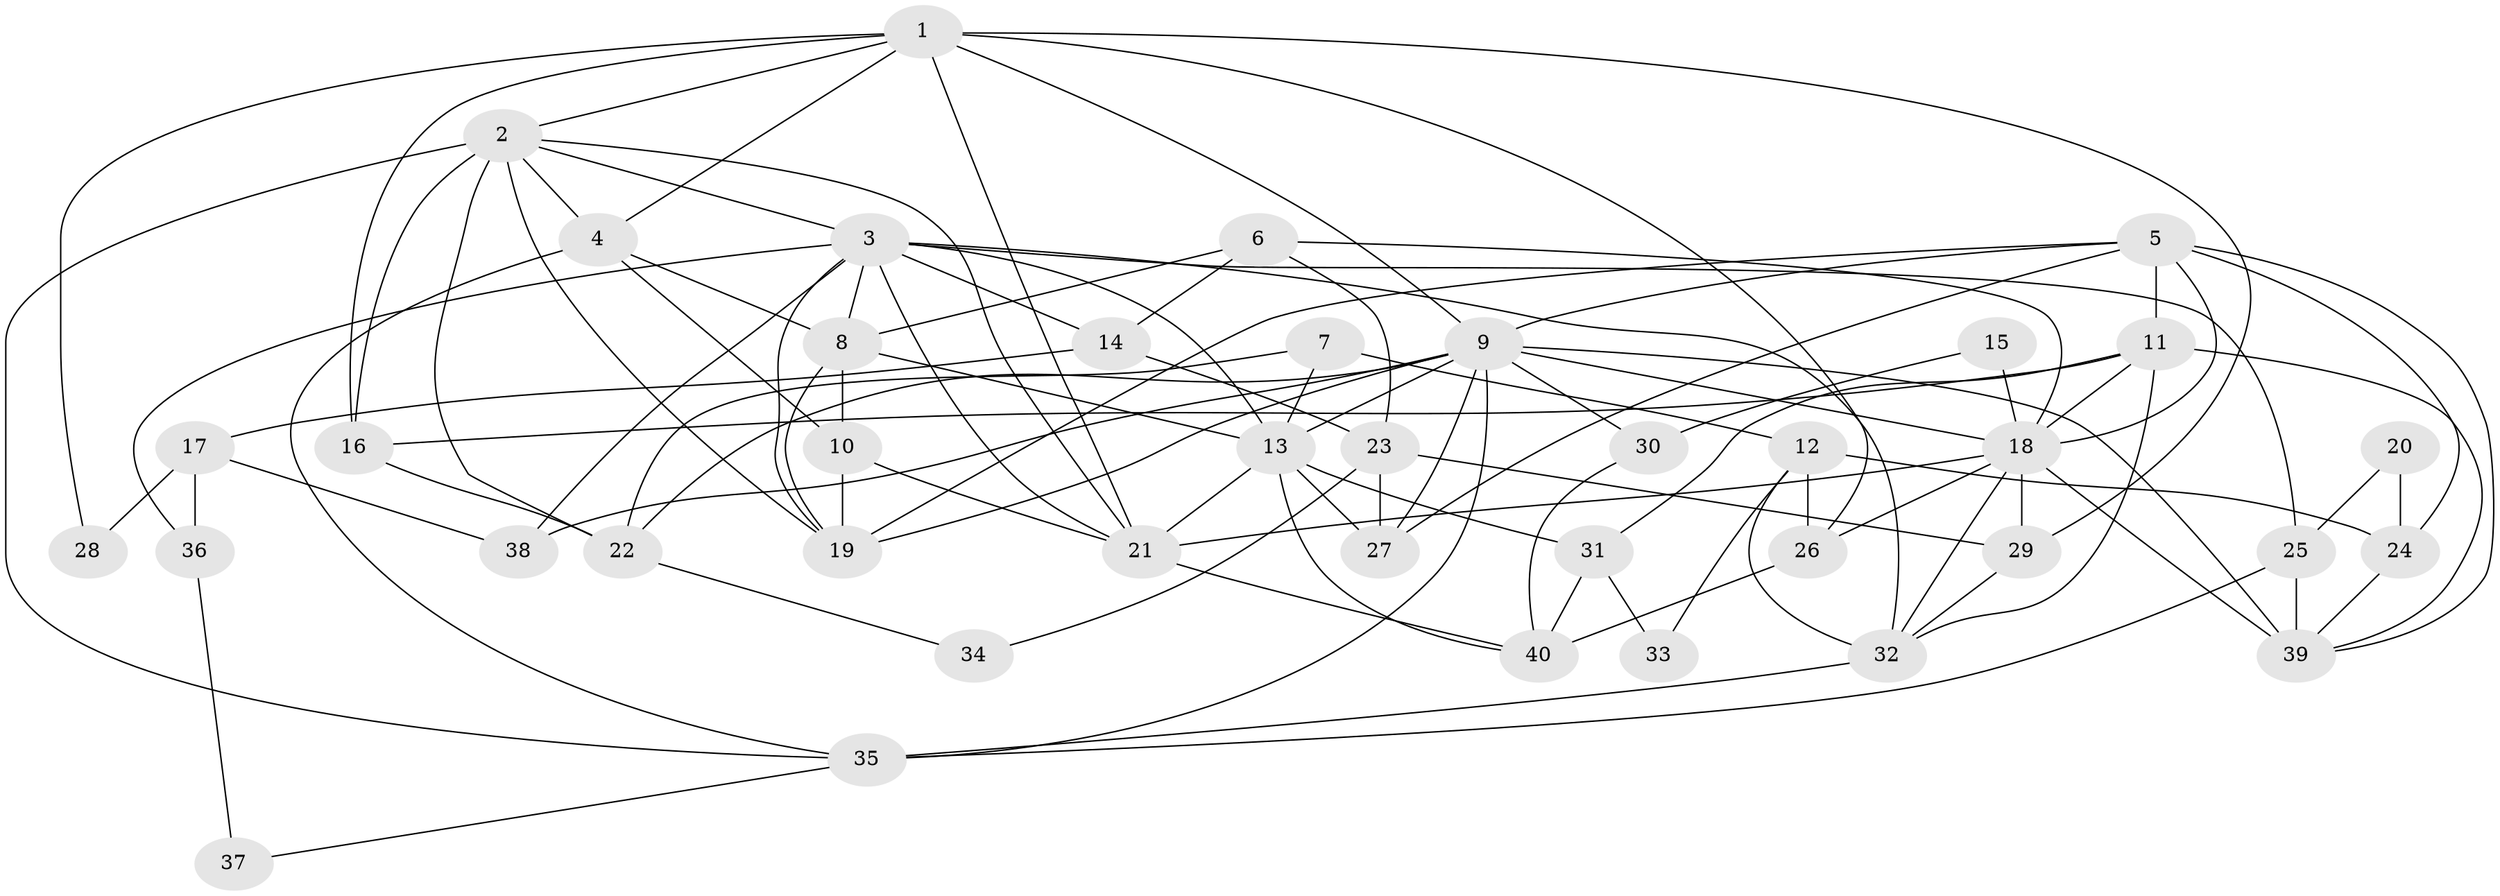 // original degree distribution, {5: 0.189873417721519, 2: 0.12658227848101267, 3: 0.21518987341772153, 4: 0.35443037974683544, 7: 0.05063291139240506, 6: 0.06329113924050633}
// Generated by graph-tools (version 1.1) at 2025/36/03/09/25 02:36:06]
// undirected, 40 vertices, 99 edges
graph export_dot {
graph [start="1"]
  node [color=gray90,style=filled];
  1;
  2;
  3;
  4;
  5;
  6;
  7;
  8;
  9;
  10;
  11;
  12;
  13;
  14;
  15;
  16;
  17;
  18;
  19;
  20;
  21;
  22;
  23;
  24;
  25;
  26;
  27;
  28;
  29;
  30;
  31;
  32;
  33;
  34;
  35;
  36;
  37;
  38;
  39;
  40;
  1 -- 2 [weight=1.0];
  1 -- 4 [weight=1.0];
  1 -- 9 [weight=1.0];
  1 -- 16 [weight=1.0];
  1 -- 21 [weight=1.0];
  1 -- 26 [weight=1.0];
  1 -- 28 [weight=1.0];
  1 -- 29 [weight=1.0];
  2 -- 3 [weight=1.0];
  2 -- 4 [weight=1.0];
  2 -- 16 [weight=1.0];
  2 -- 19 [weight=1.0];
  2 -- 21 [weight=1.0];
  2 -- 22 [weight=1.0];
  2 -- 35 [weight=1.0];
  3 -- 8 [weight=1.0];
  3 -- 13 [weight=1.0];
  3 -- 14 [weight=1.0];
  3 -- 19 [weight=1.0];
  3 -- 21 [weight=1.0];
  3 -- 25 [weight=1.0];
  3 -- 32 [weight=1.0];
  3 -- 36 [weight=1.0];
  3 -- 38 [weight=1.0];
  4 -- 8 [weight=2.0];
  4 -- 10 [weight=2.0];
  4 -- 35 [weight=1.0];
  5 -- 9 [weight=1.0];
  5 -- 11 [weight=1.0];
  5 -- 18 [weight=2.0];
  5 -- 19 [weight=2.0];
  5 -- 24 [weight=1.0];
  5 -- 27 [weight=1.0];
  5 -- 39 [weight=1.0];
  6 -- 8 [weight=1.0];
  6 -- 14 [weight=1.0];
  6 -- 18 [weight=1.0];
  6 -- 23 [weight=1.0];
  7 -- 12 [weight=1.0];
  7 -- 13 [weight=1.0];
  7 -- 22 [weight=1.0];
  8 -- 10 [weight=2.0];
  8 -- 13 [weight=2.0];
  8 -- 19 [weight=1.0];
  9 -- 13 [weight=4.0];
  9 -- 18 [weight=1.0];
  9 -- 19 [weight=1.0];
  9 -- 22 [weight=1.0];
  9 -- 27 [weight=1.0];
  9 -- 30 [weight=2.0];
  9 -- 35 [weight=1.0];
  9 -- 38 [weight=1.0];
  9 -- 39 [weight=2.0];
  10 -- 19 [weight=1.0];
  10 -- 21 [weight=1.0];
  11 -- 16 [weight=1.0];
  11 -- 18 [weight=1.0];
  11 -- 31 [weight=1.0];
  11 -- 32 [weight=2.0];
  11 -- 39 [weight=1.0];
  12 -- 24 [weight=1.0];
  12 -- 26 [weight=2.0];
  12 -- 32 [weight=3.0];
  12 -- 33 [weight=1.0];
  13 -- 21 [weight=1.0];
  13 -- 27 [weight=1.0];
  13 -- 31 [weight=1.0];
  13 -- 40 [weight=1.0];
  14 -- 17 [weight=1.0];
  14 -- 23 [weight=1.0];
  15 -- 18 [weight=1.0];
  15 -- 30 [weight=1.0];
  16 -- 22 [weight=1.0];
  17 -- 28 [weight=1.0];
  17 -- 36 [weight=1.0];
  17 -- 38 [weight=1.0];
  18 -- 21 [weight=1.0];
  18 -- 26 [weight=1.0];
  18 -- 29 [weight=1.0];
  18 -- 32 [weight=1.0];
  18 -- 39 [weight=1.0];
  20 -- 24 [weight=1.0];
  20 -- 25 [weight=1.0];
  21 -- 40 [weight=1.0];
  22 -- 34 [weight=1.0];
  23 -- 27 [weight=1.0];
  23 -- 29 [weight=1.0];
  23 -- 34 [weight=1.0];
  24 -- 39 [weight=1.0];
  25 -- 35 [weight=1.0];
  25 -- 39 [weight=1.0];
  26 -- 40 [weight=1.0];
  29 -- 32 [weight=1.0];
  30 -- 40 [weight=1.0];
  31 -- 33 [weight=1.0];
  31 -- 40 [weight=1.0];
  32 -- 35 [weight=1.0];
  35 -- 37 [weight=1.0];
  36 -- 37 [weight=1.0];
}
